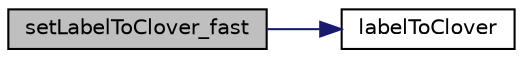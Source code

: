 digraph "setLabelToClover_fast"
{
 // LATEX_PDF_SIZE
  edge [fontname="Helvetica",fontsize="10",labelfontname="Helvetica",labelfontsize="10"];
  node [fontname="Helvetica",fontsize="10",shape=record];
  rankdir="LR";
  Node1 [label="setLabelToClover_fast",height=0.2,width=0.4,color="black", fillcolor="grey75", style="filled", fontcolor="black",tooltip=" "];
  Node1 -> Node2 [color="midnightblue",fontsize="10",style="solid",fontname="Helvetica"];
  Node2 [label="labelToClover",height=0.2,width=0.4,color="black", fillcolor="white", style="filled",URL="$utils_8hpp.html#a42511fc169c0120acbc5525cb26584d5",tooltip=" "];
}
